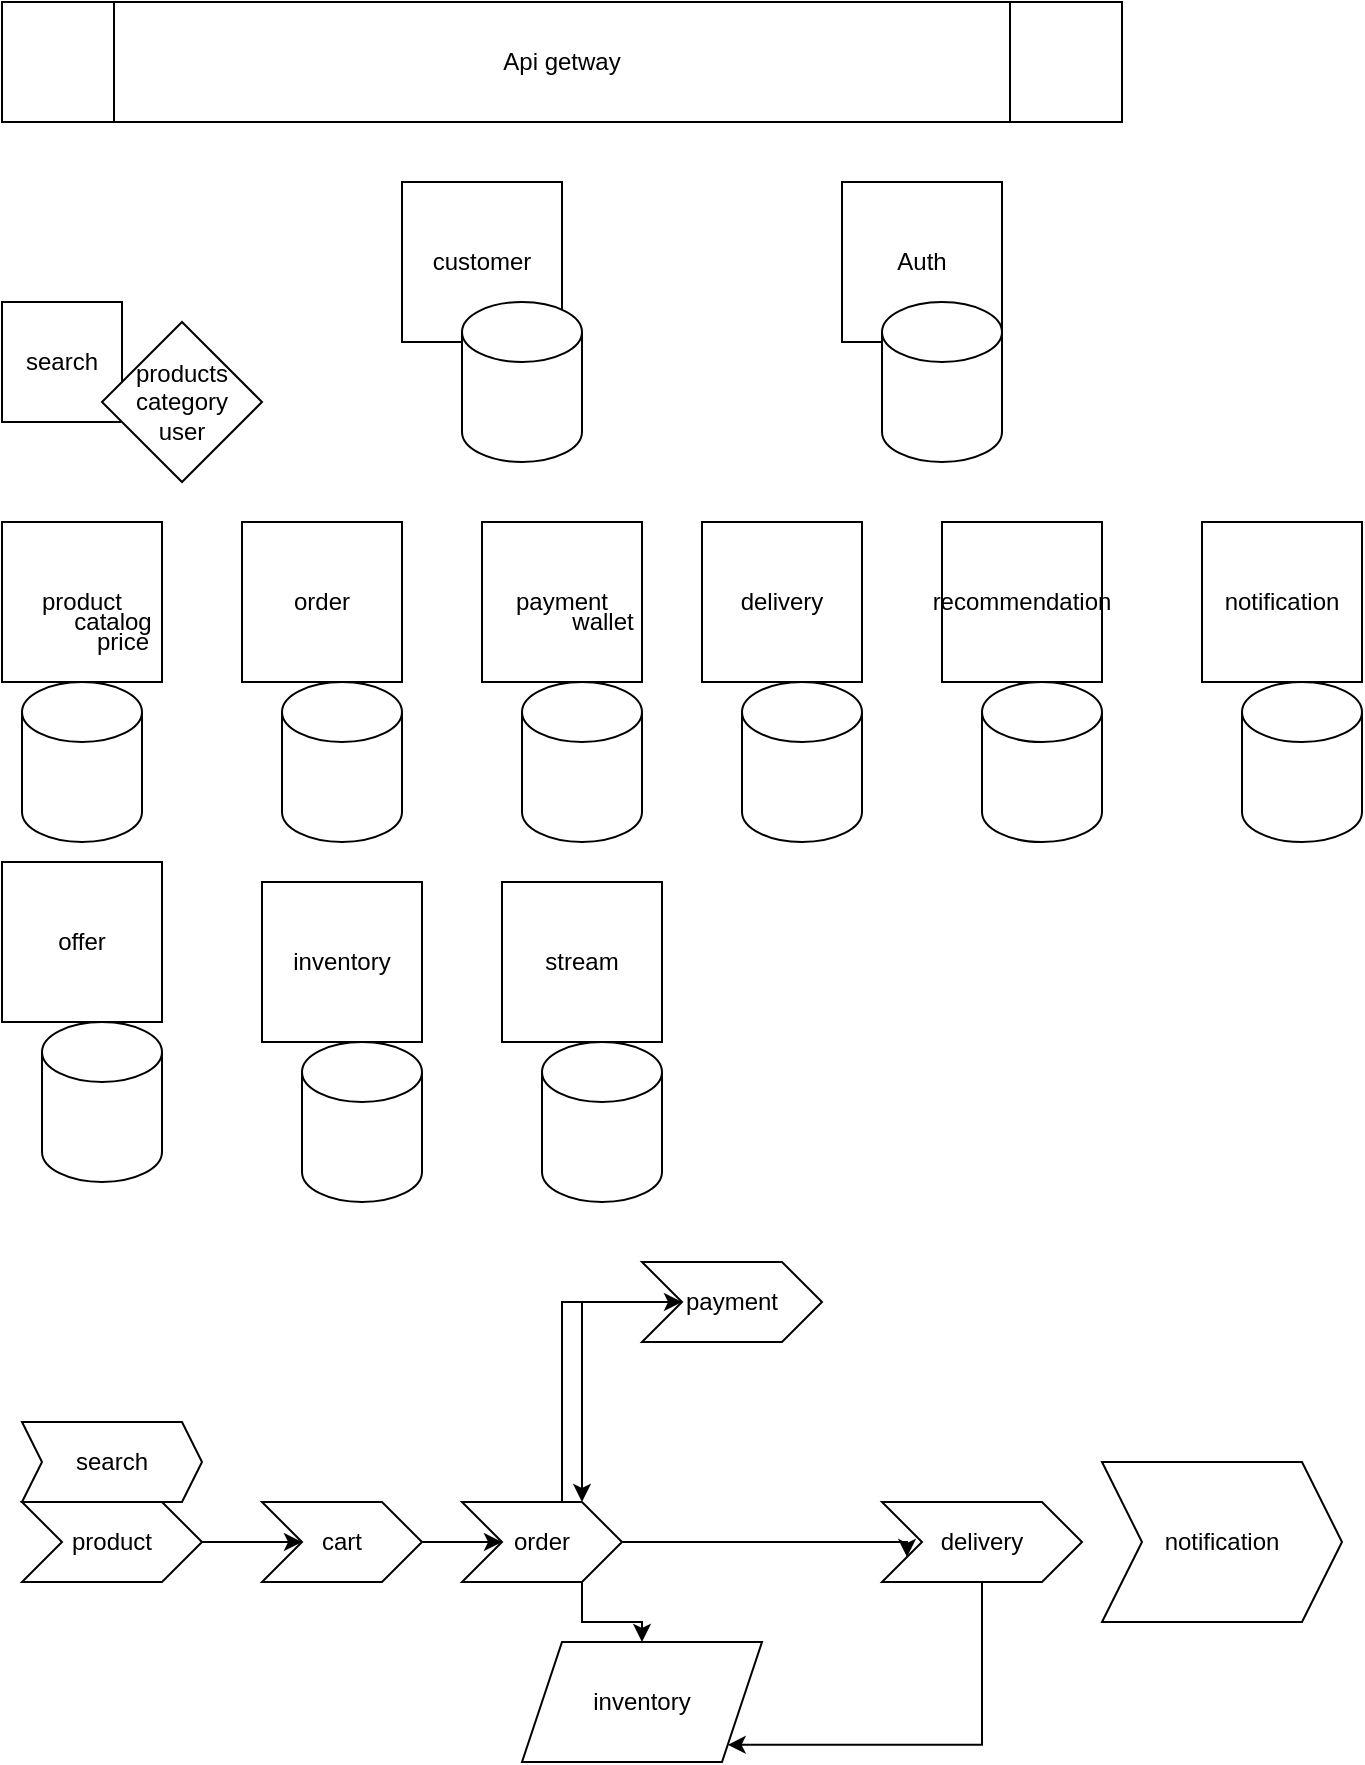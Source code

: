 <mxfile version="14.2.9" type="github"><diagram id="TLRmoM1Jqz6aaPSV86TK" name="Page-1"><mxGraphModel dx="1395" dy="869" grid="1" gridSize="10" guides="1" tooltips="1" connect="1" arrows="1" fold="1" page="1" pageScale="1" pageWidth="850" pageHeight="1100" math="0" shadow="0"><root><mxCell id="0"/><mxCell id="1" parent="0"/><mxCell id="iHpKJ2xpOLCtTbjZbira-1" value="product" style="whiteSpace=wrap;html=1;aspect=fixed;" vertex="1" parent="1"><mxGeometry x="40" y="320" width="80" height="80" as="geometry"/></mxCell><mxCell id="iHpKJ2xpOLCtTbjZbira-2" value="payment" style="whiteSpace=wrap;html=1;aspect=fixed;" vertex="1" parent="1"><mxGeometry x="280" y="320" width="80" height="80" as="geometry"/></mxCell><mxCell id="iHpKJ2xpOLCtTbjZbira-3" value="order" style="whiteSpace=wrap;html=1;aspect=fixed;" vertex="1" parent="1"><mxGeometry x="160" y="320" width="80" height="80" as="geometry"/></mxCell><mxCell id="iHpKJ2xpOLCtTbjZbira-4" value="" style="shape=cylinder3;whiteSpace=wrap;html=1;boundedLbl=1;backgroundOutline=1;size=15;" vertex="1" parent="1"><mxGeometry x="50" y="400" width="60" height="80" as="geometry"/></mxCell><mxCell id="iHpKJ2xpOLCtTbjZbira-5" value="" style="shape=cylinder3;whiteSpace=wrap;html=1;boundedLbl=1;backgroundOutline=1;size=15;" vertex="1" parent="1"><mxGeometry x="180" y="400" width="60" height="80" as="geometry"/></mxCell><mxCell id="iHpKJ2xpOLCtTbjZbira-6" value="" style="shape=cylinder3;whiteSpace=wrap;html=1;boundedLbl=1;backgroundOutline=1;size=15;" vertex="1" parent="1"><mxGeometry x="300" y="400" width="60" height="80" as="geometry"/></mxCell><mxCell id="iHpKJ2xpOLCtTbjZbira-7" value="delivery" style="whiteSpace=wrap;html=1;aspect=fixed;" vertex="1" parent="1"><mxGeometry x="390" y="320" width="80" height="80" as="geometry"/></mxCell><mxCell id="iHpKJ2xpOLCtTbjZbira-8" value="search" style="whiteSpace=wrap;html=1;aspect=fixed;" vertex="1" parent="1"><mxGeometry x="40" y="210" width="60" height="60" as="geometry"/></mxCell><mxCell id="iHpKJ2xpOLCtTbjZbira-9" value="products&lt;br&gt;category&lt;br&gt;user&lt;br&gt;" style="rhombus;whiteSpace=wrap;html=1;" vertex="1" parent="1"><mxGeometry x="90" y="220" width="80" height="80" as="geometry"/></mxCell><mxCell id="iHpKJ2xpOLCtTbjZbira-10" value="customer" style="whiteSpace=wrap;html=1;aspect=fixed;" vertex="1" parent="1"><mxGeometry x="240" y="150" width="80" height="80" as="geometry"/></mxCell><mxCell id="iHpKJ2xpOLCtTbjZbira-11" value="" style="shape=cylinder3;whiteSpace=wrap;html=1;boundedLbl=1;backgroundOutline=1;size=15;" vertex="1" parent="1"><mxGeometry x="410" y="400" width="60" height="80" as="geometry"/></mxCell><mxCell id="iHpKJ2xpOLCtTbjZbira-12" value="inventory" style="whiteSpace=wrap;html=1;aspect=fixed;" vertex="1" parent="1"><mxGeometry x="170" y="500" width="80" height="80" as="geometry"/></mxCell><mxCell id="iHpKJ2xpOLCtTbjZbira-13" value="" style="shape=cylinder3;whiteSpace=wrap;html=1;boundedLbl=1;backgroundOutline=1;size=15;" vertex="1" parent="1"><mxGeometry x="190" y="580" width="60" height="80" as="geometry"/></mxCell><mxCell id="iHpKJ2xpOLCtTbjZbira-14" value="" style="shape=cylinder3;whiteSpace=wrap;html=1;boundedLbl=1;backgroundOutline=1;size=15;" vertex="1" parent="1"><mxGeometry x="270" y="210" width="60" height="80" as="geometry"/></mxCell><mxCell id="iHpKJ2xpOLCtTbjZbira-15" value="Auth" style="whiteSpace=wrap;html=1;aspect=fixed;" vertex="1" parent="1"><mxGeometry x="460" y="150" width="80" height="80" as="geometry"/></mxCell><mxCell id="iHpKJ2xpOLCtTbjZbira-16" value="" style="shape=cylinder3;whiteSpace=wrap;html=1;boundedLbl=1;backgroundOutline=1;size=15;" vertex="1" parent="1"><mxGeometry x="480" y="210" width="60" height="80" as="geometry"/></mxCell><mxCell id="iHpKJ2xpOLCtTbjZbira-18" value="recommendation" style="whiteSpace=wrap;html=1;aspect=fixed;" vertex="1" parent="1"><mxGeometry x="510" y="320" width="80" height="80" as="geometry"/></mxCell><mxCell id="iHpKJ2xpOLCtTbjZbira-21" value="offer" style="whiteSpace=wrap;html=1;aspect=fixed;" vertex="1" parent="1"><mxGeometry x="40" y="490" width="80" height="80" as="geometry"/></mxCell><mxCell id="iHpKJ2xpOLCtTbjZbira-22" value="" style="shape=cylinder3;whiteSpace=wrap;html=1;boundedLbl=1;backgroundOutline=1;size=15;" vertex="1" parent="1"><mxGeometry x="60" y="570" width="60" height="80" as="geometry"/></mxCell><mxCell id="iHpKJ2xpOLCtTbjZbira-23" value="" style="shape=cylinder3;whiteSpace=wrap;html=1;boundedLbl=1;backgroundOutline=1;size=15;" vertex="1" parent="1"><mxGeometry x="530" y="400" width="60" height="80" as="geometry"/></mxCell><mxCell id="iHpKJ2xpOLCtTbjZbira-25" value="notification" style="whiteSpace=wrap;html=1;aspect=fixed;" vertex="1" parent="1"><mxGeometry x="640" y="320" width="80" height="80" as="geometry"/></mxCell><mxCell id="iHpKJ2xpOLCtTbjZbira-26" value="" style="shape=cylinder3;whiteSpace=wrap;html=1;boundedLbl=1;backgroundOutline=1;size=15;" vertex="1" parent="1"><mxGeometry x="660" y="400" width="60" height="80" as="geometry"/></mxCell><mxCell id="iHpKJ2xpOLCtTbjZbira-28" value="Api getway" style="shape=process;whiteSpace=wrap;html=1;backgroundOutline=1;" vertex="1" parent="1"><mxGeometry x="40" y="60" width="560" height="60" as="geometry"/></mxCell><mxCell id="iHpKJ2xpOLCtTbjZbira-29" value="stream" style="whiteSpace=wrap;html=1;aspect=fixed;" vertex="1" parent="1"><mxGeometry x="290" y="500" width="80" height="80" as="geometry"/></mxCell><mxCell id="iHpKJ2xpOLCtTbjZbira-30" value="" style="shape=cylinder3;whiteSpace=wrap;html=1;boundedLbl=1;backgroundOutline=1;size=15;" vertex="1" parent="1"><mxGeometry x="310" y="580" width="60" height="80" as="geometry"/></mxCell><mxCell id="iHpKJ2xpOLCtTbjZbira-40" style="edgeStyle=orthogonalEdgeStyle;rounded=0;orthogonalLoop=1;jettySize=auto;html=1;exitX=1;exitY=0.5;exitDx=0;exitDy=0;entryX=0;entryY=0.5;entryDx=0;entryDy=0;" edge="1" parent="1" source="iHpKJ2xpOLCtTbjZbira-31" target="iHpKJ2xpOLCtTbjZbira-34"><mxGeometry relative="1" as="geometry"/></mxCell><mxCell id="iHpKJ2xpOLCtTbjZbira-31" value="product" style="shape=step;perimeter=stepPerimeter;whiteSpace=wrap;html=1;fixedSize=1;" vertex="1" parent="1"><mxGeometry x="50" y="810" width="90" height="40" as="geometry"/></mxCell><mxCell id="iHpKJ2xpOLCtTbjZbira-43" style="edgeStyle=orthogonalEdgeStyle;rounded=0;orthogonalLoop=1;jettySize=auto;html=1;exitX=1;exitY=0.5;exitDx=0;exitDy=0;" edge="1" parent="1" source="iHpKJ2xpOLCtTbjZbira-34" target="iHpKJ2xpOLCtTbjZbira-35"><mxGeometry relative="1" as="geometry"/></mxCell><mxCell id="iHpKJ2xpOLCtTbjZbira-34" value="cart" style="shape=step;perimeter=stepPerimeter;whiteSpace=wrap;html=1;fixedSize=1;" vertex="1" parent="1"><mxGeometry x="170" y="810" width="80" height="40" as="geometry"/></mxCell><mxCell id="iHpKJ2xpOLCtTbjZbira-44" style="edgeStyle=orthogonalEdgeStyle;rounded=0;orthogonalLoop=1;jettySize=auto;html=1;exitX=1;exitY=0.5;exitDx=0;exitDy=0;" edge="1" parent="1" source="iHpKJ2xpOLCtTbjZbira-35" target="iHpKJ2xpOLCtTbjZbira-36"><mxGeometry relative="1" as="geometry"><Array as="points"><mxPoint x="320" y="830"/><mxPoint x="320" y="710"/></Array></mxGeometry></mxCell><mxCell id="iHpKJ2xpOLCtTbjZbira-49" style="edgeStyle=orthogonalEdgeStyle;rounded=0;orthogonalLoop=1;jettySize=auto;html=1;exitX=0.75;exitY=1;exitDx=0;exitDy=0;" edge="1" parent="1" source="iHpKJ2xpOLCtTbjZbira-35" target="iHpKJ2xpOLCtTbjZbira-48"><mxGeometry relative="1" as="geometry"/></mxCell><mxCell id="iHpKJ2xpOLCtTbjZbira-51" style="edgeStyle=orthogonalEdgeStyle;rounded=0;orthogonalLoop=1;jettySize=auto;html=1;entryX=0;entryY=0.75;entryDx=0;entryDy=0;" edge="1" parent="1" source="iHpKJ2xpOLCtTbjZbira-35" target="iHpKJ2xpOLCtTbjZbira-38"><mxGeometry relative="1" as="geometry"><Array as="points"><mxPoint x="493" y="830"/></Array></mxGeometry></mxCell><mxCell id="iHpKJ2xpOLCtTbjZbira-35" value="order" style="shape=step;perimeter=stepPerimeter;whiteSpace=wrap;html=1;fixedSize=1;" vertex="1" parent="1"><mxGeometry x="270" y="810" width="80" height="40" as="geometry"/></mxCell><mxCell id="iHpKJ2xpOLCtTbjZbira-52" style="edgeStyle=orthogonalEdgeStyle;rounded=0;orthogonalLoop=1;jettySize=auto;html=1;entryX=0.75;entryY=0;entryDx=0;entryDy=0;" edge="1" parent="1" source="iHpKJ2xpOLCtTbjZbira-36" target="iHpKJ2xpOLCtTbjZbira-35"><mxGeometry relative="1" as="geometry"/></mxCell><mxCell id="iHpKJ2xpOLCtTbjZbira-36" value="payment" style="shape=step;perimeter=stepPerimeter;whiteSpace=wrap;html=1;fixedSize=1;" vertex="1" parent="1"><mxGeometry x="360" y="690" width="90" height="40" as="geometry"/></mxCell><mxCell id="iHpKJ2xpOLCtTbjZbira-37" value="notification" style="shape=step;perimeter=stepPerimeter;whiteSpace=wrap;html=1;fixedSize=1;" vertex="1" parent="1"><mxGeometry x="590" y="790" width="120" height="80" as="geometry"/></mxCell><mxCell id="iHpKJ2xpOLCtTbjZbira-50" style="edgeStyle=orthogonalEdgeStyle;rounded=0;orthogonalLoop=1;jettySize=auto;html=1;entryX=1;entryY=1;entryDx=0;entryDy=0;" edge="1" parent="1" source="iHpKJ2xpOLCtTbjZbira-38" target="iHpKJ2xpOLCtTbjZbira-48"><mxGeometry relative="1" as="geometry"><mxPoint x="530" y="940" as="targetPoint"/><Array as="points"><mxPoint x="530" y="931"/></Array></mxGeometry></mxCell><mxCell id="iHpKJ2xpOLCtTbjZbira-38" value="delivery" style="shape=step;perimeter=stepPerimeter;whiteSpace=wrap;html=1;fixedSize=1;" vertex="1" parent="1"><mxGeometry x="480" y="810" width="100" height="40" as="geometry"/></mxCell><mxCell id="iHpKJ2xpOLCtTbjZbira-39" value="search" style="shape=step;perimeter=stepPerimeter;whiteSpace=wrap;html=1;fixedSize=1;size=10;" vertex="1" parent="1"><mxGeometry x="50" y="770" width="90" height="40" as="geometry"/></mxCell><mxCell id="iHpKJ2xpOLCtTbjZbira-48" value="inventory" style="shape=parallelogram;perimeter=parallelogramPerimeter;whiteSpace=wrap;html=1;fixedSize=1;" vertex="1" parent="1"><mxGeometry x="300" y="880" width="120" height="60" as="geometry"/></mxCell><mxCell id="iHpKJ2xpOLCtTbjZbira-53" value="wallet" style="text;html=1;align=center;verticalAlign=middle;resizable=0;points=[];autosize=1;" vertex="1" parent="1"><mxGeometry x="315" y="360" width="50" height="20" as="geometry"/></mxCell><mxCell id="iHpKJ2xpOLCtTbjZbira-55" value="catalog" style="text;html=1;align=center;verticalAlign=middle;resizable=0;points=[];autosize=1;" vertex="1" parent="1"><mxGeometry x="70" y="360" width="50" height="20" as="geometry"/></mxCell><mxCell id="iHpKJ2xpOLCtTbjZbira-57" value="price" style="text;html=1;align=center;verticalAlign=middle;resizable=0;points=[];autosize=1;" vertex="1" parent="1"><mxGeometry x="80" y="370" width="40" height="20" as="geometry"/></mxCell></root></mxGraphModel></diagram></mxfile>